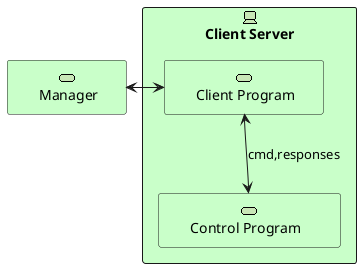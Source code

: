 @startuml


archimate #Technology "      Manager     " as manager <<technology-service>>

rectangle "Client Server"  as SERVER <<$archimate/technology-device>> #Technology {
   archimate #Technology "      Client Program     " as clientServer <<technology-service>>
   archimate #Technology "      Control Program        " as controlProgram <<technology-service>>
}
manager <-> clientServer
clientServer <--> controlProgram : "cmd,responses"
@enduml